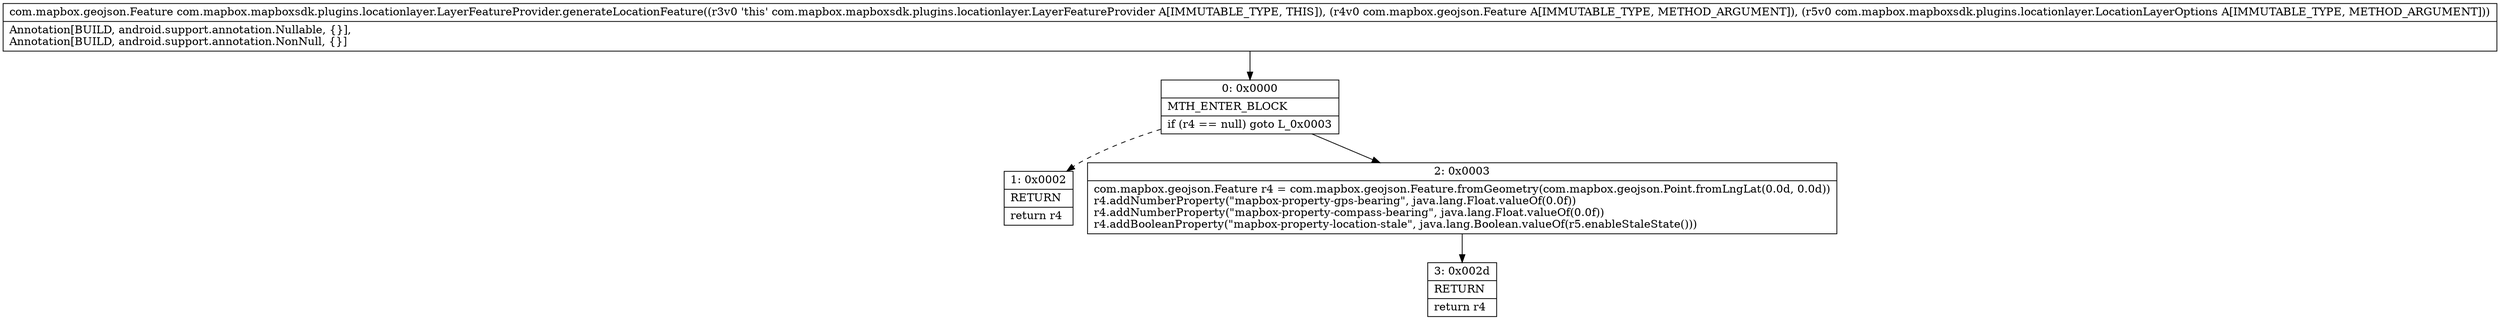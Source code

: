 digraph "CFG forcom.mapbox.mapboxsdk.plugins.locationlayer.LayerFeatureProvider.generateLocationFeature(Lcom\/mapbox\/geojson\/Feature;Lcom\/mapbox\/mapboxsdk\/plugins\/locationlayer\/LocationLayerOptions;)Lcom\/mapbox\/geojson\/Feature;" {
Node_0 [shape=record,label="{0\:\ 0x0000|MTH_ENTER_BLOCK\l|if (r4 == null) goto L_0x0003\l}"];
Node_1 [shape=record,label="{1\:\ 0x0002|RETURN\l|return r4\l}"];
Node_2 [shape=record,label="{2\:\ 0x0003|com.mapbox.geojson.Feature r4 = com.mapbox.geojson.Feature.fromGeometry(com.mapbox.geojson.Point.fromLngLat(0.0d, 0.0d))\lr4.addNumberProperty(\"mapbox\-property\-gps\-bearing\", java.lang.Float.valueOf(0.0f))\lr4.addNumberProperty(\"mapbox\-property\-compass\-bearing\", java.lang.Float.valueOf(0.0f))\lr4.addBooleanProperty(\"mapbox\-property\-location\-stale\", java.lang.Boolean.valueOf(r5.enableStaleState()))\l}"];
Node_3 [shape=record,label="{3\:\ 0x002d|RETURN\l|return r4\l}"];
MethodNode[shape=record,label="{com.mapbox.geojson.Feature com.mapbox.mapboxsdk.plugins.locationlayer.LayerFeatureProvider.generateLocationFeature((r3v0 'this' com.mapbox.mapboxsdk.plugins.locationlayer.LayerFeatureProvider A[IMMUTABLE_TYPE, THIS]), (r4v0 com.mapbox.geojson.Feature A[IMMUTABLE_TYPE, METHOD_ARGUMENT]), (r5v0 com.mapbox.mapboxsdk.plugins.locationlayer.LocationLayerOptions A[IMMUTABLE_TYPE, METHOD_ARGUMENT]))  | Annotation[BUILD, android.support.annotation.Nullable, \{\}], \lAnnotation[BUILD, android.support.annotation.NonNull, \{\}]\l}"];
MethodNode -> Node_0;
Node_0 -> Node_1[style=dashed];
Node_0 -> Node_2;
Node_2 -> Node_3;
}

